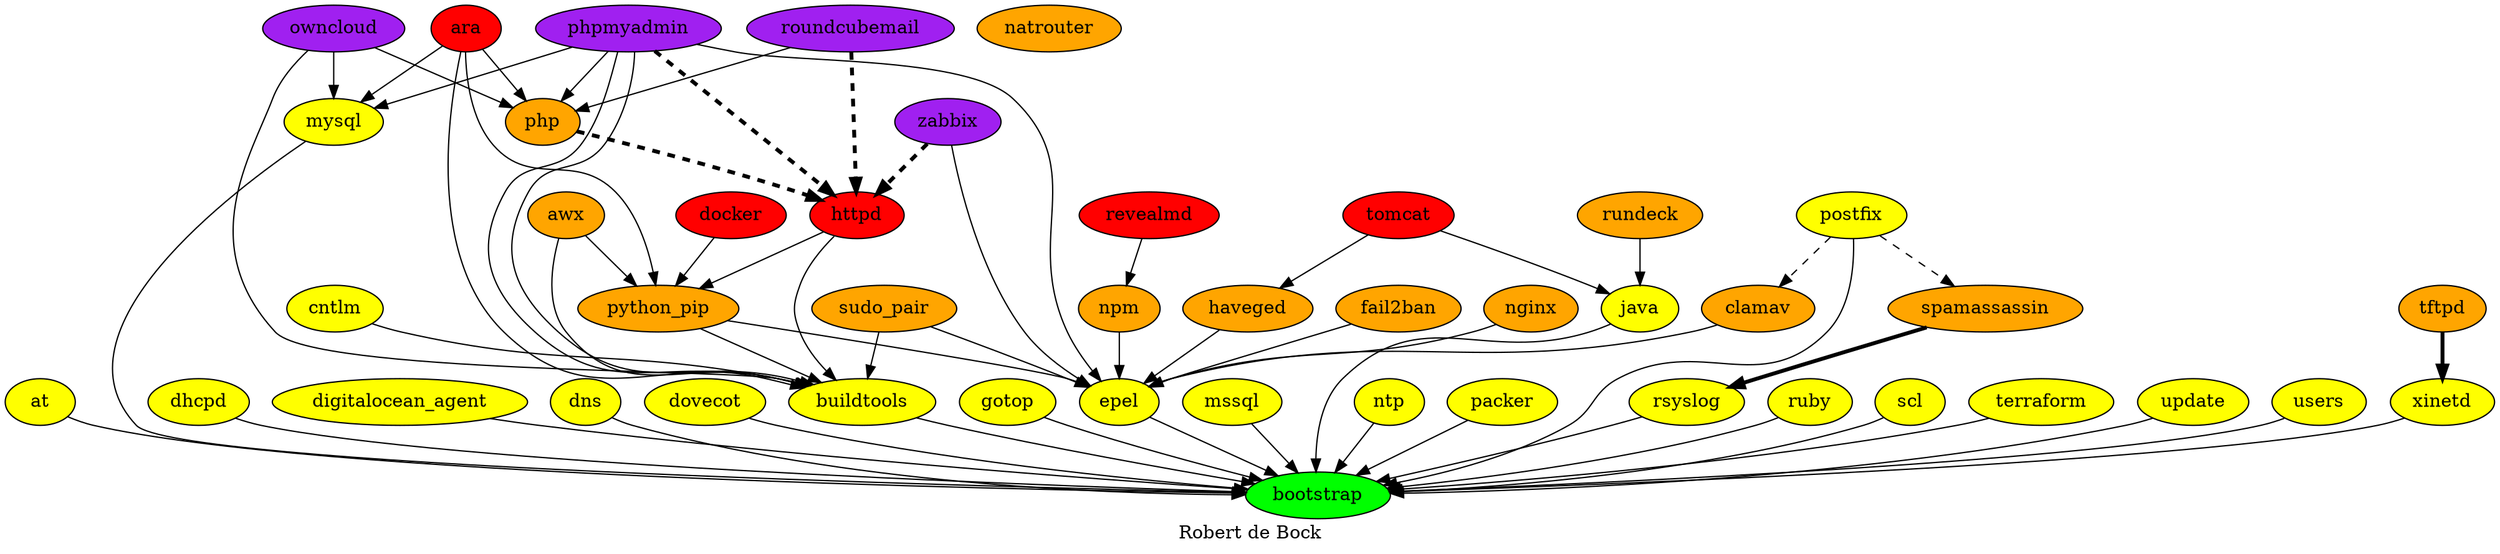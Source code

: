 digraph hierarchy {
  label = "Robert de Bock" ;
  {
    at [fillcolor=yellow style=filled]
    ara [fillcolor=red style=filled]
    awx [fillcolor=orange style=filled]
    bootstrap [fillcolor=green style=filled]
    buildtools [fillcolor=yellow style=filled]
    clamav [fillcolor=orange style=filled]
    cntlm [fillcolor=yellow style=filled]
    dhcpd [fillcolor=yellow style=filled]
    "digitalocean_agent" [fillcolor=yellow style=filled]
    dns [fillcolor=yellow style=filled]
    docker [fillcolor=red style=filled]
    dovecot [fillcolor=yellow style=filled]
    epel [fillcolor=yellow style=filled]
    fail2ban [fillcolor=orange style=filled]
    gotop [fillcolor=yellow style=filled]
    haveged [fillcolor=orange style=filled]
    httpd [fillcolor=red style=filled]
    java [fillcolor=yellow style=filled]
    mssql [fillcolor=yellow style=filled]
    mysql [fillcolor=yellow style=filled]
    natrouter [fillcolor=orange style=filled]
    nginx [fillcolor=orange style=filled]
    npm [fillcolor=orange style=filled]
    ntp [fillcolor=yellow style=filled]
    owncloud [fillcolor=purple style=filled]
    packer [fillcolor=yellow style=filled]
    php [fillcolor=orange style=filled]
    phpmyadmin [fillcolor=purple style=filled]
    postfix [fillcolor=yellow style=filled]
    "python_pip" [fillcolor=orange style=filled]
    revealmd [fillcolor=red style=filled]
    roundcubemail [fillcolor=purple style=filled]
    rsyslog [fillcolor=yellow style=filled]
    ruby [fillcolor=yellow style=filled]
    rundeck [fillcolor=orange style=filled]
    scl [fillcolor=yellow style=filled]
    spamassassin [fillcolor=orange style=filled]
    "sudo_pair" [fillcolor=orange style=filled]
    terraform [fillcolor=yellow style=filled]
    tftpd [fillcolor=orange style=filled]
    tomcat [fillcolor=red style=filled]
    update [fillcolor=yellow style=filled]
    users [fillcolor=yellow style=filled]
    xinetd [fillcolor=yellow style=filled]
    zabbix [fillcolor=purple style=filled]
  }
  {at buildtools dhcpd "digitalocean_agent" dns dovecot epel gotop java mysql mssql ntp packer postfix rsyslog ruby scl terraform update users xinetd} -> bootstrap
  {clamav fail2ban haveged nginx npm phpmyadmin "python_pip" "sudo_pair" zabbix} -> epel
  postfix -> {spamassassin clamav} [style=dashed]
  {ara awx docker httpd} -> "python_pip"
  revealmd -> npm
  tftpd -> xinetd  [penwidth=3]
  {ara owncloud phpmyadmin} -> {buildtools php mysql}
  {php phpmyadmin roundcubemail zabbix} -> httpd [style=dashed penwidth=3]
  {awx cntlm httpd phpmyadmin "python_pip"} -> buildtools
  roundcubemail -> php
  {"sudo_pair"} -> {buildtools}
  {rundeck tomcat} -> java
  tomcat -> haveged
  spamassassin -> rsyslog [penwidth=3]
}
